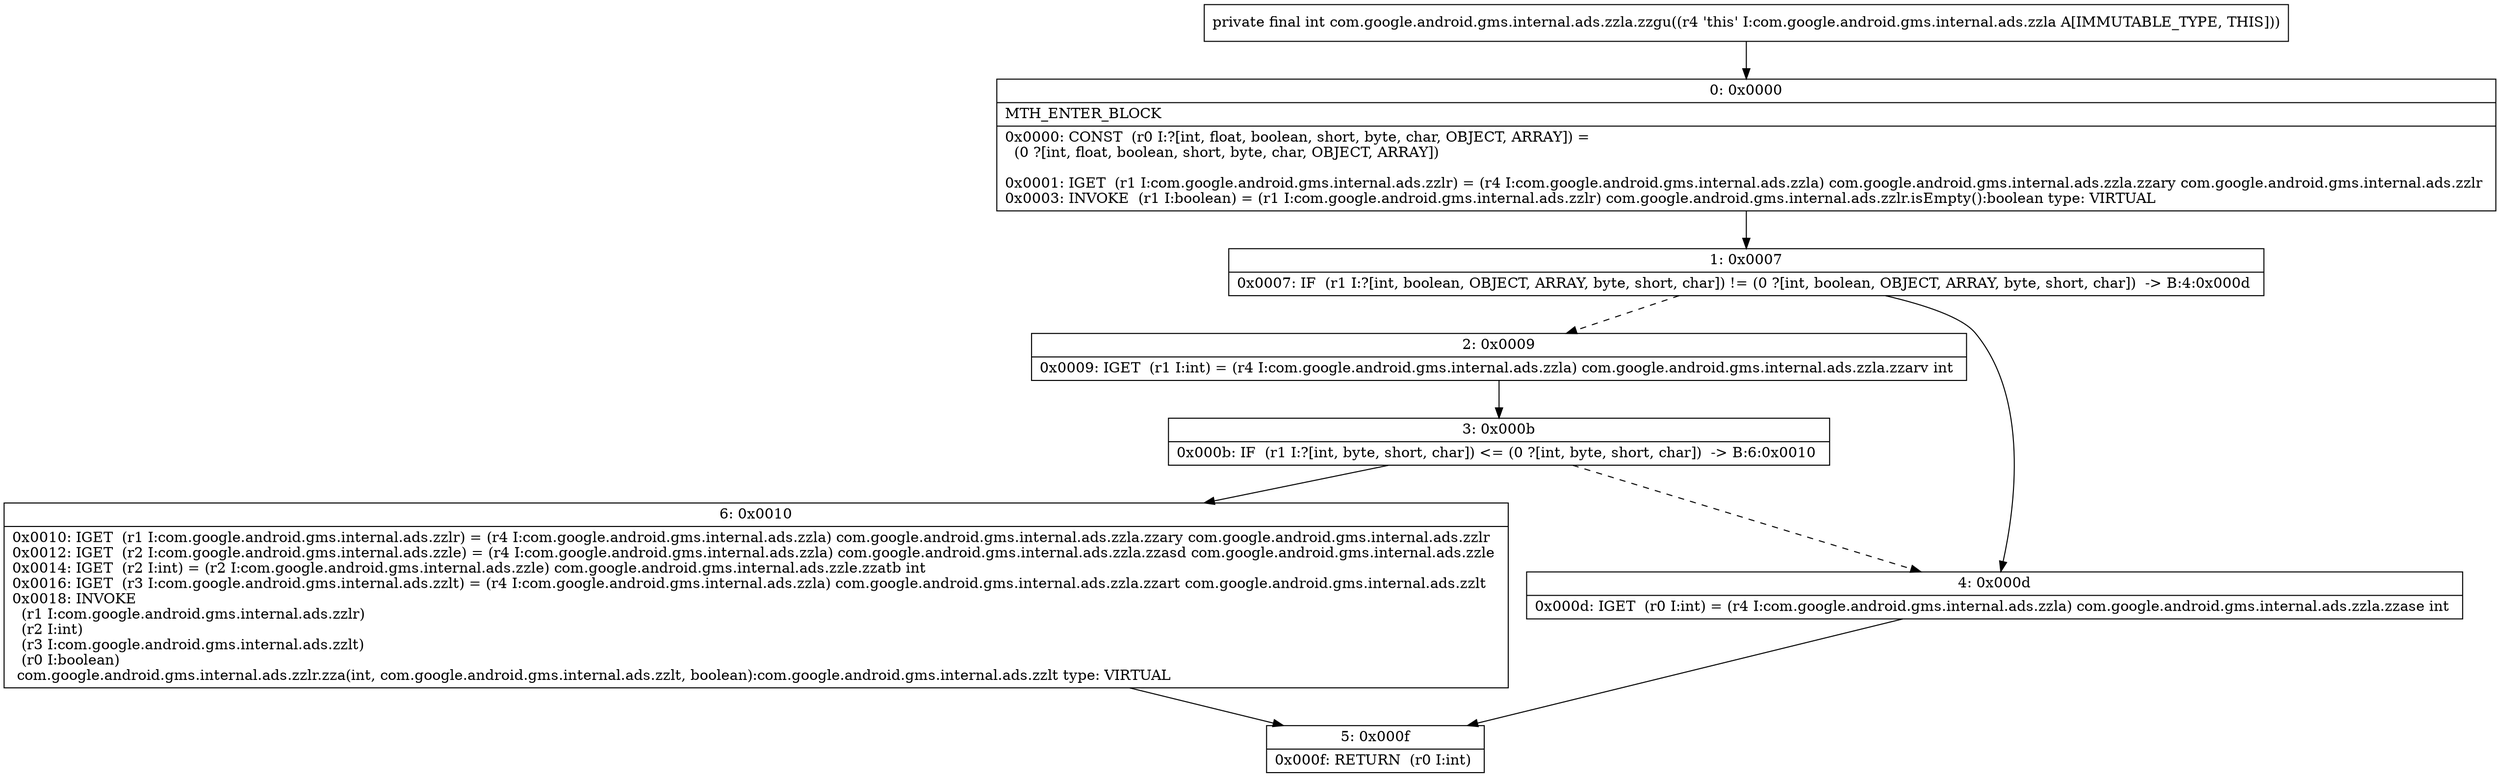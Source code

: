digraph "CFG forcom.google.android.gms.internal.ads.zzla.zzgu()I" {
Node_0 [shape=record,label="{0\:\ 0x0000|MTH_ENTER_BLOCK\l|0x0000: CONST  (r0 I:?[int, float, boolean, short, byte, char, OBJECT, ARRAY]) = \l  (0 ?[int, float, boolean, short, byte, char, OBJECT, ARRAY])\l \l0x0001: IGET  (r1 I:com.google.android.gms.internal.ads.zzlr) = (r4 I:com.google.android.gms.internal.ads.zzla) com.google.android.gms.internal.ads.zzla.zzary com.google.android.gms.internal.ads.zzlr \l0x0003: INVOKE  (r1 I:boolean) = (r1 I:com.google.android.gms.internal.ads.zzlr) com.google.android.gms.internal.ads.zzlr.isEmpty():boolean type: VIRTUAL \l}"];
Node_1 [shape=record,label="{1\:\ 0x0007|0x0007: IF  (r1 I:?[int, boolean, OBJECT, ARRAY, byte, short, char]) != (0 ?[int, boolean, OBJECT, ARRAY, byte, short, char])  \-\> B:4:0x000d \l}"];
Node_2 [shape=record,label="{2\:\ 0x0009|0x0009: IGET  (r1 I:int) = (r4 I:com.google.android.gms.internal.ads.zzla) com.google.android.gms.internal.ads.zzla.zzarv int \l}"];
Node_3 [shape=record,label="{3\:\ 0x000b|0x000b: IF  (r1 I:?[int, byte, short, char]) \<= (0 ?[int, byte, short, char])  \-\> B:6:0x0010 \l}"];
Node_4 [shape=record,label="{4\:\ 0x000d|0x000d: IGET  (r0 I:int) = (r4 I:com.google.android.gms.internal.ads.zzla) com.google.android.gms.internal.ads.zzla.zzase int \l}"];
Node_5 [shape=record,label="{5\:\ 0x000f|0x000f: RETURN  (r0 I:int) \l}"];
Node_6 [shape=record,label="{6\:\ 0x0010|0x0010: IGET  (r1 I:com.google.android.gms.internal.ads.zzlr) = (r4 I:com.google.android.gms.internal.ads.zzla) com.google.android.gms.internal.ads.zzla.zzary com.google.android.gms.internal.ads.zzlr \l0x0012: IGET  (r2 I:com.google.android.gms.internal.ads.zzle) = (r4 I:com.google.android.gms.internal.ads.zzla) com.google.android.gms.internal.ads.zzla.zzasd com.google.android.gms.internal.ads.zzle \l0x0014: IGET  (r2 I:int) = (r2 I:com.google.android.gms.internal.ads.zzle) com.google.android.gms.internal.ads.zzle.zzatb int \l0x0016: IGET  (r3 I:com.google.android.gms.internal.ads.zzlt) = (r4 I:com.google.android.gms.internal.ads.zzla) com.google.android.gms.internal.ads.zzla.zzart com.google.android.gms.internal.ads.zzlt \l0x0018: INVOKE  \l  (r1 I:com.google.android.gms.internal.ads.zzlr)\l  (r2 I:int)\l  (r3 I:com.google.android.gms.internal.ads.zzlt)\l  (r0 I:boolean)\l com.google.android.gms.internal.ads.zzlr.zza(int, com.google.android.gms.internal.ads.zzlt, boolean):com.google.android.gms.internal.ads.zzlt type: VIRTUAL \l}"];
MethodNode[shape=record,label="{private final int com.google.android.gms.internal.ads.zzla.zzgu((r4 'this' I:com.google.android.gms.internal.ads.zzla A[IMMUTABLE_TYPE, THIS])) }"];
MethodNode -> Node_0;
Node_0 -> Node_1;
Node_1 -> Node_2[style=dashed];
Node_1 -> Node_4;
Node_2 -> Node_3;
Node_3 -> Node_4[style=dashed];
Node_3 -> Node_6;
Node_4 -> Node_5;
Node_6 -> Node_5;
}

